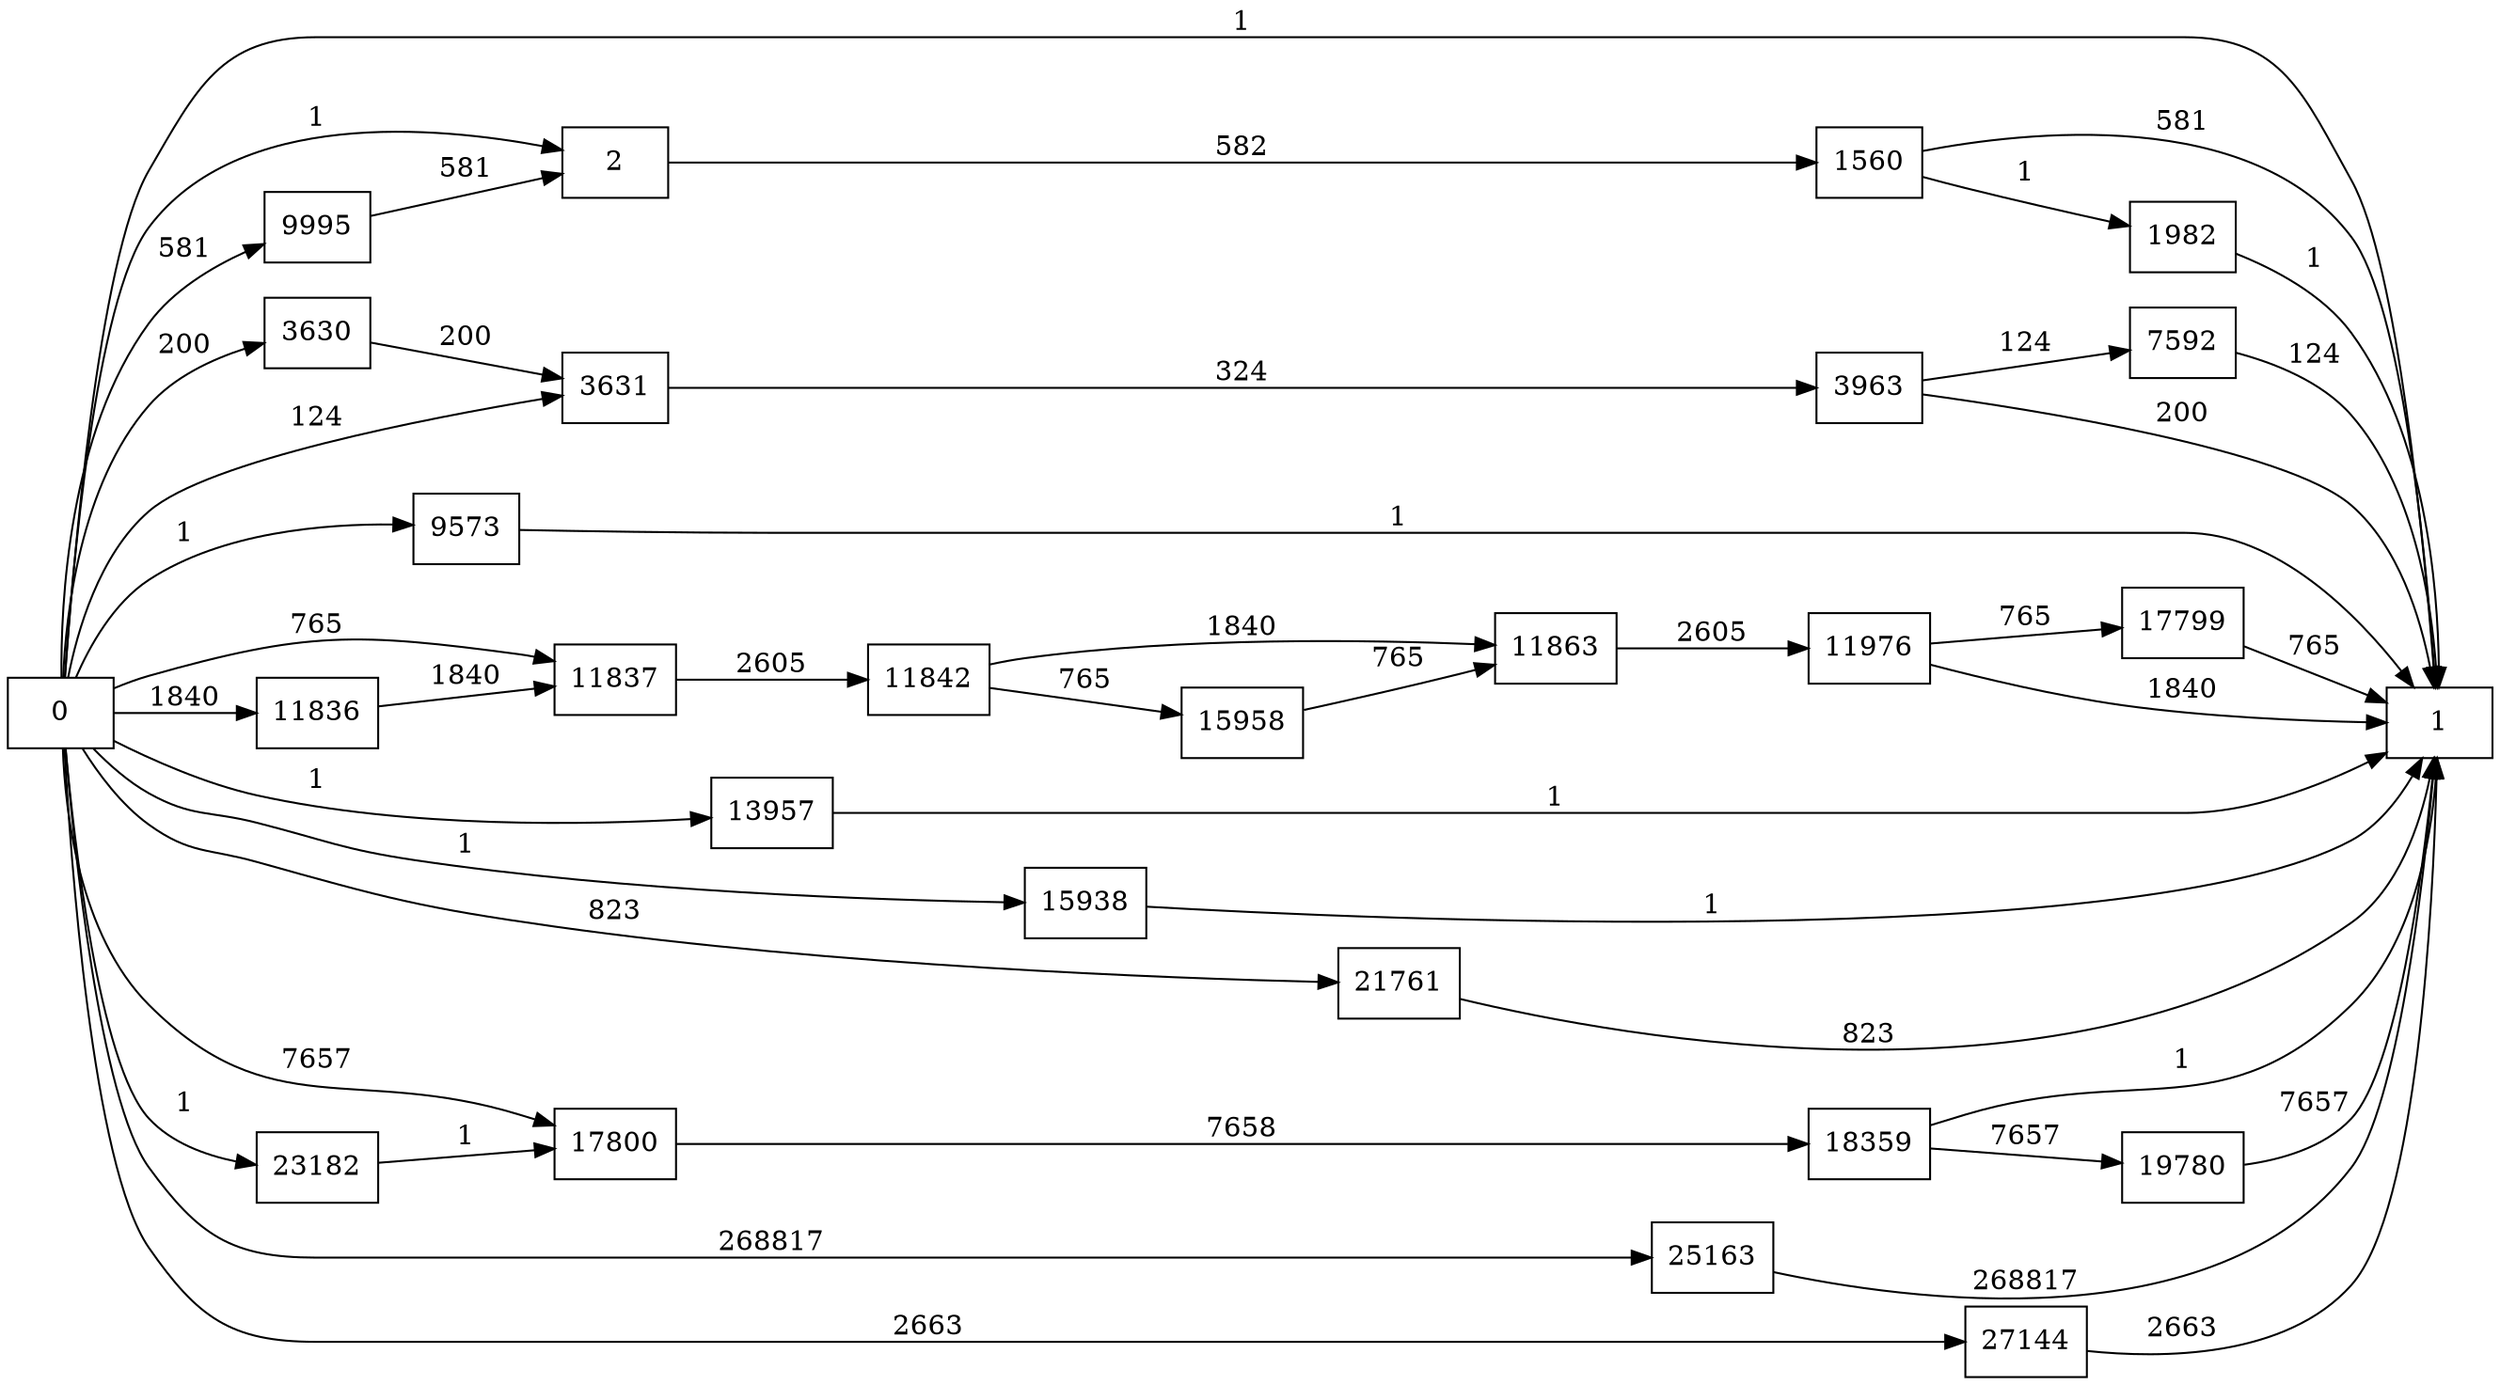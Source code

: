 digraph {
	graph [rankdir=LR]
	node [shape=rectangle]
	2 -> 1560 [label=582]
	1560 -> 1 [label=581]
	1560 -> 1982 [label=1]
	1982 -> 1 [label=1]
	3630 -> 3631 [label=200]
	3631 -> 3963 [label=324]
	3963 -> 1 [label=200]
	3963 -> 7592 [label=124]
	7592 -> 1 [label=124]
	9573 -> 1 [label=1]
	9995 -> 2 [label=581]
	11836 -> 11837 [label=1840]
	11837 -> 11842 [label=2605]
	11842 -> 11863 [label=1840]
	11842 -> 15958 [label=765]
	11863 -> 11976 [label=2605]
	11976 -> 1 [label=1840]
	11976 -> 17799 [label=765]
	13957 -> 1 [label=1]
	15938 -> 1 [label=1]
	15958 -> 11863 [label=765]
	17799 -> 1 [label=765]
	17800 -> 18359 [label=7658]
	18359 -> 1 [label=1]
	18359 -> 19780 [label=7657]
	19780 -> 1 [label=7657]
	21761 -> 1 [label=823]
	23182 -> 17800 [label=1]
	25163 -> 1 [label=268817]
	27144 -> 1 [label=2663]
	0 -> 2 [label=1]
	0 -> 3631 [label=124]
	0 -> 11837 [label=765]
	0 -> 17800 [label=7657]
	0 -> 3630 [label=200]
	0 -> 1 [label=1]
	0 -> 9573 [label=1]
	0 -> 9995 [label=581]
	0 -> 11836 [label=1840]
	0 -> 13957 [label=1]
	0 -> 15938 [label=1]
	0 -> 21761 [label=823]
	0 -> 23182 [label=1]
	0 -> 25163 [label=268817]
	0 -> 27144 [label=2663]
}
